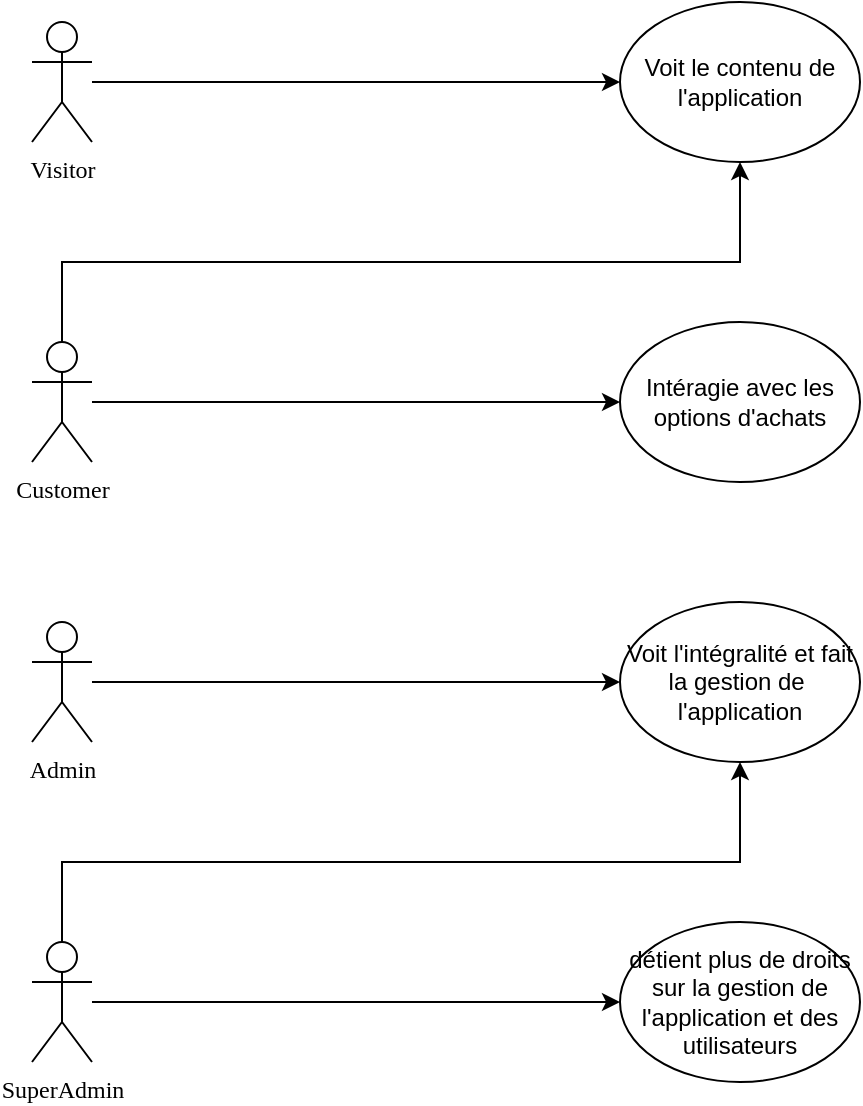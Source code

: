 <mxfile version="24.7.6">
  <diagram name="Page-1" id="TNqyelO4v4bURY0EeksO">
    <mxGraphModel dx="1393" dy="766" grid="1" gridSize="10" guides="1" tooltips="1" connect="1" arrows="1" fold="1" page="1" pageScale="1" pageWidth="827" pageHeight="1169" math="0" shadow="0">
      <root>
        <mxCell id="0" />
        <mxCell id="1" parent="0" />
        <mxCell id="8oOatFIqV7Ikc9F0cQmh-14" style="edgeStyle=orthogonalEdgeStyle;rounded=0;orthogonalLoop=1;jettySize=auto;html=1;entryX=0;entryY=0.5;entryDx=0;entryDy=0;" edge="1" parent="1" source="8oOatFIqV7Ikc9F0cQmh-1" target="8oOatFIqV7Ikc9F0cQmh-5">
          <mxGeometry relative="1" as="geometry" />
        </mxCell>
        <mxCell id="8oOatFIqV7Ikc9F0cQmh-1" value="Visitor&lt;div&gt;&lt;br&gt;&lt;/div&gt;" style="shape=umlActor;verticalLabelPosition=bottom;verticalAlign=top;html=1;outlineConnect=0;fontFamily=Times New Roman;" vertex="1" parent="1">
          <mxGeometry x="60" y="120" width="30" height="60" as="geometry" />
        </mxCell>
        <mxCell id="8oOatFIqV7Ikc9F0cQmh-15" style="edgeStyle=orthogonalEdgeStyle;rounded=0;orthogonalLoop=1;jettySize=auto;html=1;" edge="1" parent="1" source="8oOatFIqV7Ikc9F0cQmh-2" target="8oOatFIqV7Ikc9F0cQmh-6">
          <mxGeometry relative="1" as="geometry" />
        </mxCell>
        <mxCell id="8oOatFIqV7Ikc9F0cQmh-16" style="edgeStyle=orthogonalEdgeStyle;rounded=0;orthogonalLoop=1;jettySize=auto;html=1;" edge="1" parent="1" source="8oOatFIqV7Ikc9F0cQmh-2" target="8oOatFIqV7Ikc9F0cQmh-5">
          <mxGeometry relative="1" as="geometry">
            <Array as="points">
              <mxPoint x="75" y="240" />
              <mxPoint x="414" y="240" />
            </Array>
          </mxGeometry>
        </mxCell>
        <mxCell id="8oOatFIqV7Ikc9F0cQmh-2" value="&lt;font face=&quot;Times New Roman&quot;&gt;Customer&lt;/font&gt;" style="shape=umlActor;verticalLabelPosition=bottom;verticalAlign=top;html=1;outlineConnect=0;" vertex="1" parent="1">
          <mxGeometry x="60" y="280" width="30" height="60" as="geometry" />
        </mxCell>
        <mxCell id="8oOatFIqV7Ikc9F0cQmh-17" style="edgeStyle=orthogonalEdgeStyle;rounded=0;orthogonalLoop=1;jettySize=auto;html=1;entryX=0;entryY=0.5;entryDx=0;entryDy=0;" edge="1" parent="1" source="8oOatFIqV7Ikc9F0cQmh-3" target="8oOatFIqV7Ikc9F0cQmh-7">
          <mxGeometry relative="1" as="geometry" />
        </mxCell>
        <mxCell id="8oOatFIqV7Ikc9F0cQmh-3" value="&lt;font face=&quot;Times New Roman&quot;&gt;Admin&lt;/font&gt;" style="shape=umlActor;verticalLabelPosition=bottom;verticalAlign=top;html=1;outlineConnect=0;" vertex="1" parent="1">
          <mxGeometry x="60" y="420" width="30" height="60" as="geometry" />
        </mxCell>
        <mxCell id="8oOatFIqV7Ikc9F0cQmh-18" style="edgeStyle=orthogonalEdgeStyle;rounded=0;orthogonalLoop=1;jettySize=auto;html=1;" edge="1" parent="1" source="8oOatFIqV7Ikc9F0cQmh-4" target="8oOatFIqV7Ikc9F0cQmh-8">
          <mxGeometry relative="1" as="geometry" />
        </mxCell>
        <mxCell id="8oOatFIqV7Ikc9F0cQmh-19" style="edgeStyle=orthogonalEdgeStyle;rounded=0;orthogonalLoop=1;jettySize=auto;html=1;entryX=0.5;entryY=1;entryDx=0;entryDy=0;" edge="1" parent="1" source="8oOatFIqV7Ikc9F0cQmh-4" target="8oOatFIqV7Ikc9F0cQmh-7">
          <mxGeometry relative="1" as="geometry">
            <Array as="points">
              <mxPoint x="75" y="540" />
              <mxPoint x="414" y="540" />
            </Array>
          </mxGeometry>
        </mxCell>
        <mxCell id="8oOatFIqV7Ikc9F0cQmh-4" value="&lt;font face=&quot;Times New Roman&quot;&gt;SuperAdmin&lt;/font&gt;" style="shape=umlActor;verticalLabelPosition=bottom;verticalAlign=top;html=1;outlineConnect=0;" vertex="1" parent="1">
          <mxGeometry x="60" y="580" width="30" height="60" as="geometry" />
        </mxCell>
        <mxCell id="8oOatFIqV7Ikc9F0cQmh-5" value="Voit le contenu de l&#39;application" style="ellipse;whiteSpace=wrap;html=1;" vertex="1" parent="1">
          <mxGeometry x="354" y="110" width="120" height="80" as="geometry" />
        </mxCell>
        <mxCell id="8oOatFIqV7Ikc9F0cQmh-6" value="&lt;div&gt;&lt;span style=&quot;background-color: initial;&quot;&gt;Intéragie avec les options d&#39;achats&lt;/span&gt;&lt;br&gt;&lt;/div&gt;" style="ellipse;whiteSpace=wrap;html=1;" vertex="1" parent="1">
          <mxGeometry x="354" y="270" width="120" height="80" as="geometry" />
        </mxCell>
        <mxCell id="8oOatFIqV7Ikc9F0cQmh-7" value="Voit l&#39;intégralité et fait la gestion de&amp;nbsp; l&#39;application" style="ellipse;whiteSpace=wrap;html=1;" vertex="1" parent="1">
          <mxGeometry x="354" y="410" width="120" height="80" as="geometry" />
        </mxCell>
        <mxCell id="8oOatFIqV7Ikc9F0cQmh-8" value="détient plus de droits sur la gestion de l&#39;application et des utilisateurs" style="ellipse;whiteSpace=wrap;html=1;" vertex="1" parent="1">
          <mxGeometry x="354" y="570" width="120" height="80" as="geometry" />
        </mxCell>
      </root>
    </mxGraphModel>
  </diagram>
</mxfile>
